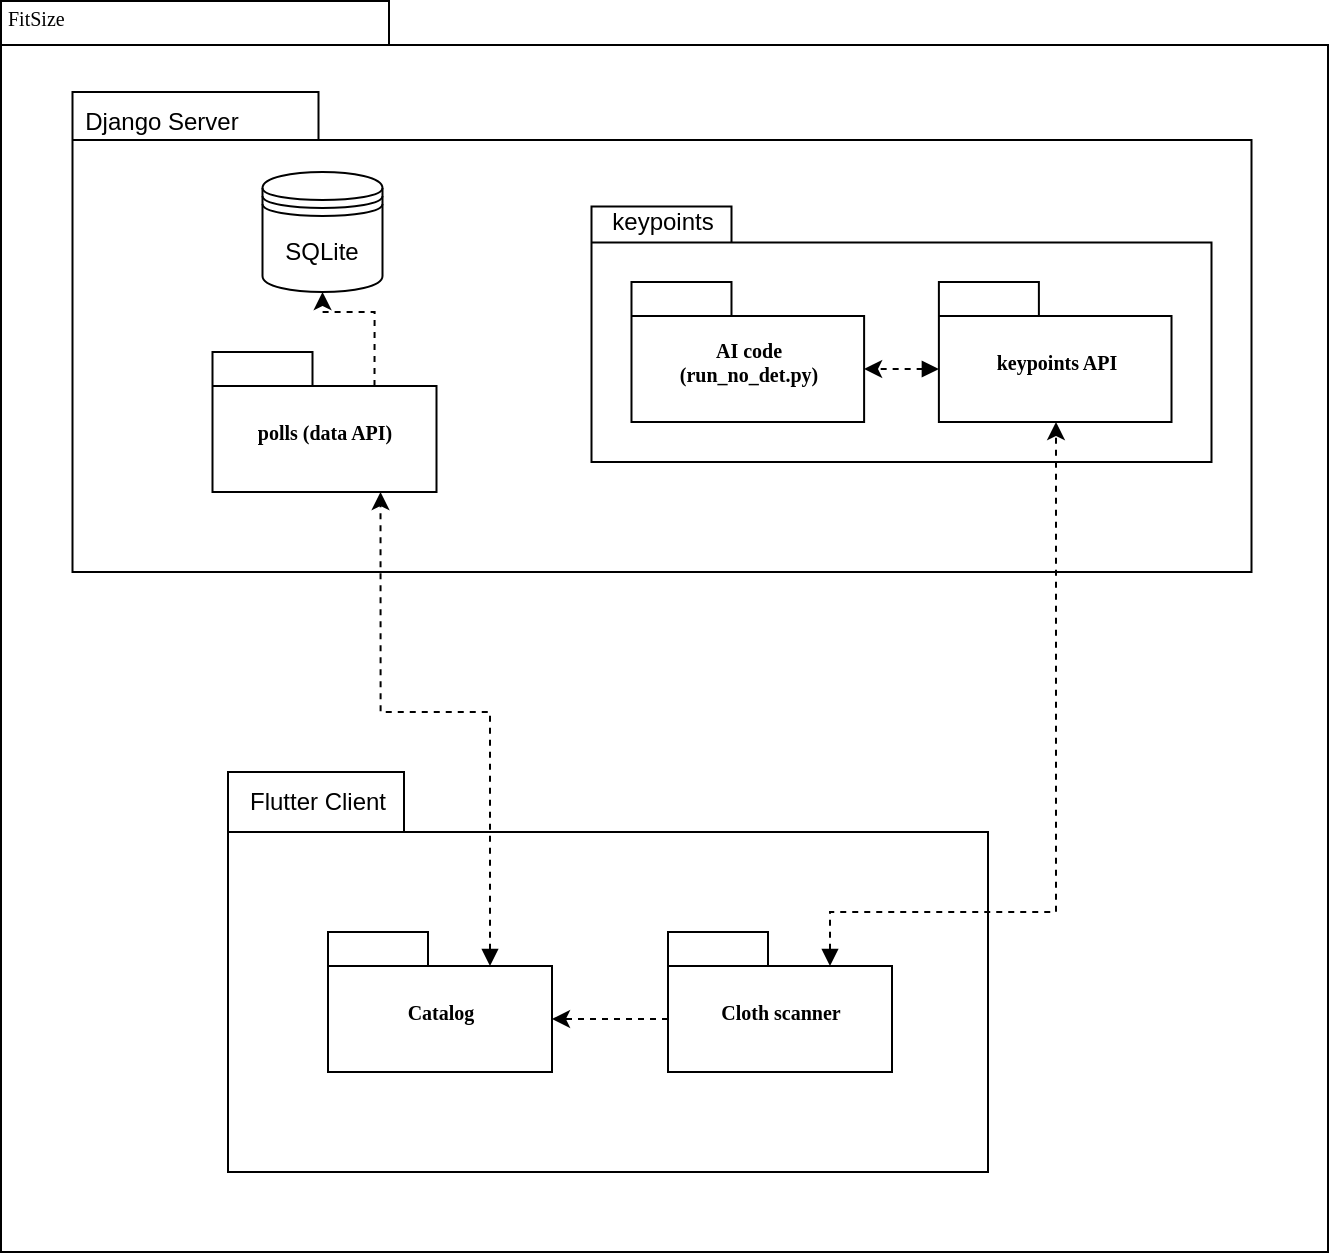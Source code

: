 <mxfile version="20.8.19" type="github">
  <diagram name="Page-1" id="b5b7bab2-c9e2-2cf4-8b2a-24fd1a2a6d21">
    <mxGraphModel dx="1706" dy="1253" grid="1" gridSize="10" guides="1" tooltips="1" connect="1" arrows="1" fold="1" page="1" pageScale="1" pageWidth="827" pageHeight="1169" background="none" math="0" shadow="0">
      <root>
        <mxCell id="0" />
        <mxCell id="1" parent="0" />
        <mxCell id="6e0c8c40b5770093-72" value="" style="shape=folder;fontStyle=1;spacingTop=10;tabWidth=194;tabHeight=22;tabPosition=left;html=1;rounded=0;shadow=0;comic=0;labelBackgroundColor=none;strokeWidth=1;fillColor=none;fontFamily=Verdana;fontSize=10;align=center;" parent="1" vertex="1">
          <mxGeometry x="326.5" y="114.5" width="663.5" height="625.5" as="geometry" />
        </mxCell>
        <mxCell id="6e0c8c40b5770093-73" value="FitSize" style="text;html=1;align=left;verticalAlign=top;spacingTop=-4;fontSize=10;fontFamily=Verdana" parent="1" vertex="1">
          <mxGeometry x="327.5" y="114.5" width="130" height="20" as="geometry" />
        </mxCell>
        <mxCell id="RonL1pnyRKDybuBYts55-8" value="" style="group" vertex="1" connectable="0" parent="1">
          <mxGeometry x="362.25" y="160" width="589.5" height="240" as="geometry" />
        </mxCell>
        <mxCell id="6e0c8c40b5770093-33" value="" style="shape=folder;fontStyle=1;spacingTop=10;tabWidth=123;tabHeight=24;tabPosition=left;html=1;rounded=0;shadow=0;comic=0;labelBackgroundColor=none;strokeColor=#000000;strokeWidth=1;fillColor=#ffffff;fontFamily=Verdana;fontSize=10;fontColor=#000000;align=center;" parent="RonL1pnyRKDybuBYts55-8" vertex="1">
          <mxGeometry width="589.5" height="240" as="geometry" />
        </mxCell>
        <mxCell id="RonL1pnyRKDybuBYts55-10" style="edgeStyle=orthogonalEdgeStyle;rounded=0;orthogonalLoop=1;jettySize=auto;html=1;exitX=0;exitY=0;exitDx=81;exitDy=17;exitPerimeter=0;entryX=0.5;entryY=1;entryDx=0;entryDy=0;dashed=1;" edge="1" parent="RonL1pnyRKDybuBYts55-8" source="6e0c8c40b5770093-43" target="RonL1pnyRKDybuBYts55-9">
          <mxGeometry relative="1" as="geometry" />
        </mxCell>
        <mxCell id="6e0c8c40b5770093-43" value="polls (data API)" style="shape=folder;fontStyle=1;spacingTop=10;tabWidth=50;tabHeight=17;tabPosition=left;html=1;rounded=0;shadow=0;comic=0;labelBackgroundColor=none;strokeColor=#000000;strokeWidth=1;fillColor=#ffffff;fontFamily=Verdana;fontSize=10;fontColor=#000000;align=center;" parent="RonL1pnyRKDybuBYts55-8" vertex="1">
          <mxGeometry x="70" y="130" width="112" height="70" as="geometry" />
        </mxCell>
        <mxCell id="RonL1pnyRKDybuBYts55-1" value="Django Server" style="text;strokeColor=none;align=center;fillColor=none;html=1;verticalAlign=middle;whiteSpace=wrap;rounded=0;" vertex="1" parent="RonL1pnyRKDybuBYts55-8">
          <mxGeometry width="90" height="30" as="geometry" />
        </mxCell>
        <mxCell id="RonL1pnyRKDybuBYts55-5" value="" style="group" vertex="1" connectable="0" parent="RonL1pnyRKDybuBYts55-8">
          <mxGeometry x="279.5" y="50" width="290" height="135" as="geometry" />
        </mxCell>
        <mxCell id="6e0c8c40b5770093-45" value="" style="shape=folder;fontStyle=1;spacingTop=10;tabWidth=70;tabHeight=18;tabPosition=left;html=1;rounded=0;shadow=0;comic=0;labelBackgroundColor=none;strokeColor=#000000;strokeWidth=1;fillColor=#ffffff;fontFamily=Verdana;fontSize=10;fontColor=#000000;align=center;" parent="RonL1pnyRKDybuBYts55-5" vertex="1">
          <mxGeometry x="-20" y="7.25" width="310" height="127.75" as="geometry" />
        </mxCell>
        <mxCell id="RonL1pnyRKDybuBYts55-3" value="keypoints" style="text;strokeColor=none;align=center;fillColor=none;html=1;verticalAlign=middle;whiteSpace=wrap;rounded=0;" vertex="1" parent="RonL1pnyRKDybuBYts55-5">
          <mxGeometry x="-31" width="93.462" height="30" as="geometry" />
        </mxCell>
        <mxCell id="RonL1pnyRKDybuBYts55-4" value="AI code&lt;br&gt;(run_no_det.py)" style="shape=folder;fontStyle=1;spacingTop=10;tabWidth=50;tabHeight=17;tabPosition=left;html=1;rounded=0;shadow=0;comic=0;labelBackgroundColor=none;strokeColor=#000000;strokeWidth=1;fillColor=#ffffff;fontFamily=Verdana;fontSize=10;fontColor=#000000;align=center;" vertex="1" parent="RonL1pnyRKDybuBYts55-5">
          <mxGeometry x="-0.005" y="45" width="116.308" height="70" as="geometry" />
        </mxCell>
        <mxCell id="RonL1pnyRKDybuBYts55-7" style="edgeStyle=orthogonalEdgeStyle;rounded=0;orthogonalLoop=1;jettySize=auto;html=1;exitX=0;exitY=0;exitDx=0;exitDy=43.5;exitPerimeter=0;entryX=0;entryY=0;entryDx=116.308;entryDy=43.5;entryPerimeter=0;dashed=1;startArrow=block;startFill=1;" edge="1" parent="RonL1pnyRKDybuBYts55-5" source="RonL1pnyRKDybuBYts55-6" target="RonL1pnyRKDybuBYts55-4">
          <mxGeometry relative="1" as="geometry" />
        </mxCell>
        <mxCell id="RonL1pnyRKDybuBYts55-6" value="keypoints API" style="shape=folder;fontStyle=1;spacingTop=10;tabWidth=50;tabHeight=17;tabPosition=left;html=1;rounded=0;shadow=0;comic=0;labelBackgroundColor=none;strokeColor=#000000;strokeWidth=1;fillColor=#ffffff;fontFamily=Verdana;fontSize=10;fontColor=#000000;align=center;" vertex="1" parent="RonL1pnyRKDybuBYts55-5">
          <mxGeometry x="153.695" y="45" width="116.308" height="70" as="geometry" />
        </mxCell>
        <mxCell id="RonL1pnyRKDybuBYts55-9" value="SQLite" style="shape=datastore;whiteSpace=wrap;html=1;" vertex="1" parent="RonL1pnyRKDybuBYts55-8">
          <mxGeometry x="95" y="40" width="60" height="60" as="geometry" />
        </mxCell>
        <mxCell id="RonL1pnyRKDybuBYts55-12" value="" style="group" vertex="1" connectable="0" parent="1">
          <mxGeometry x="440" y="500" width="480" height="240" as="geometry" />
        </mxCell>
        <mxCell id="6e0c8c40b5770093-47" value="" style="shape=folder;fontStyle=1;spacingTop=10;tabWidth=88;tabHeight=30;tabPosition=left;html=1;rounded=0;shadow=0;comic=0;labelBackgroundColor=none;strokeWidth=1;fontFamily=Verdana;fontSize=10;align=center;" parent="RonL1pnyRKDybuBYts55-12" vertex="1">
          <mxGeometry width="380" height="200" as="geometry" />
        </mxCell>
        <mxCell id="RonL1pnyRKDybuBYts55-11" value="Flutter Client" style="text;strokeColor=none;align=center;fillColor=none;html=1;verticalAlign=middle;whiteSpace=wrap;rounded=0;movable=1;resizable=1;rotatable=1;deletable=1;editable=1;locked=0;connectable=1;" vertex="1" parent="RonL1pnyRKDybuBYts55-12">
          <mxGeometry width="90" height="30" as="geometry" />
        </mxCell>
        <mxCell id="RonL1pnyRKDybuBYts55-15" style="edgeStyle=orthogonalEdgeStyle;rounded=0;orthogonalLoop=1;jettySize=auto;html=1;exitX=0;exitY=0;exitDx=0;exitDy=43.5;exitPerimeter=0;entryX=0;entryY=0;entryDx=112;entryDy=43.5;entryPerimeter=0;dashed=1;startArrow=none;startFill=0;" edge="1" parent="RonL1pnyRKDybuBYts55-12" source="6e0c8c40b5770093-50" target="6e0c8c40b5770093-49">
          <mxGeometry relative="1" as="geometry" />
        </mxCell>
        <mxCell id="6e0c8c40b5770093-50" value="Cloth scanner" style="shape=folder;fontStyle=1;spacingTop=10;tabWidth=50;tabHeight=17;tabPosition=left;html=1;rounded=0;shadow=0;comic=0;labelBackgroundColor=none;strokeWidth=1;fontFamily=Verdana;fontSize=10;align=center;" parent="RonL1pnyRKDybuBYts55-12" vertex="1">
          <mxGeometry x="220" y="80" width="112" height="70" as="geometry" />
        </mxCell>
        <mxCell id="6e0c8c40b5770093-49" value="Catalog" style="shape=folder;fontStyle=1;spacingTop=10;tabWidth=50;tabHeight=17;tabPosition=left;html=1;rounded=0;shadow=0;comic=0;labelBackgroundColor=none;strokeWidth=1;fontFamily=Verdana;fontSize=10;align=center;" parent="RonL1pnyRKDybuBYts55-12" vertex="1">
          <mxGeometry x="50" y="80" width="112" height="70" as="geometry" />
        </mxCell>
        <mxCell id="RonL1pnyRKDybuBYts55-13" style="edgeStyle=orthogonalEdgeStyle;rounded=0;orthogonalLoop=1;jettySize=auto;html=1;exitX=0;exitY=0;exitDx=81;exitDy=17;exitPerimeter=0;dashed=1;startArrow=block;startFill=1;" edge="1" parent="1" source="6e0c8c40b5770093-50" target="RonL1pnyRKDybuBYts55-6">
          <mxGeometry relative="1" as="geometry">
            <Array as="points">
              <mxPoint x="741" y="570" />
              <mxPoint x="854" y="570" />
            </Array>
          </mxGeometry>
        </mxCell>
        <mxCell id="RonL1pnyRKDybuBYts55-16" style="edgeStyle=orthogonalEdgeStyle;rounded=0;orthogonalLoop=1;jettySize=auto;html=1;exitX=0;exitY=0;exitDx=81;exitDy=17;exitPerimeter=0;entryX=0.75;entryY=1;entryDx=0;entryDy=0;entryPerimeter=0;dashed=1;startArrow=block;startFill=1;" edge="1" parent="1" source="6e0c8c40b5770093-49" target="6e0c8c40b5770093-43">
          <mxGeometry relative="1" as="geometry" />
        </mxCell>
      </root>
    </mxGraphModel>
  </diagram>
</mxfile>

